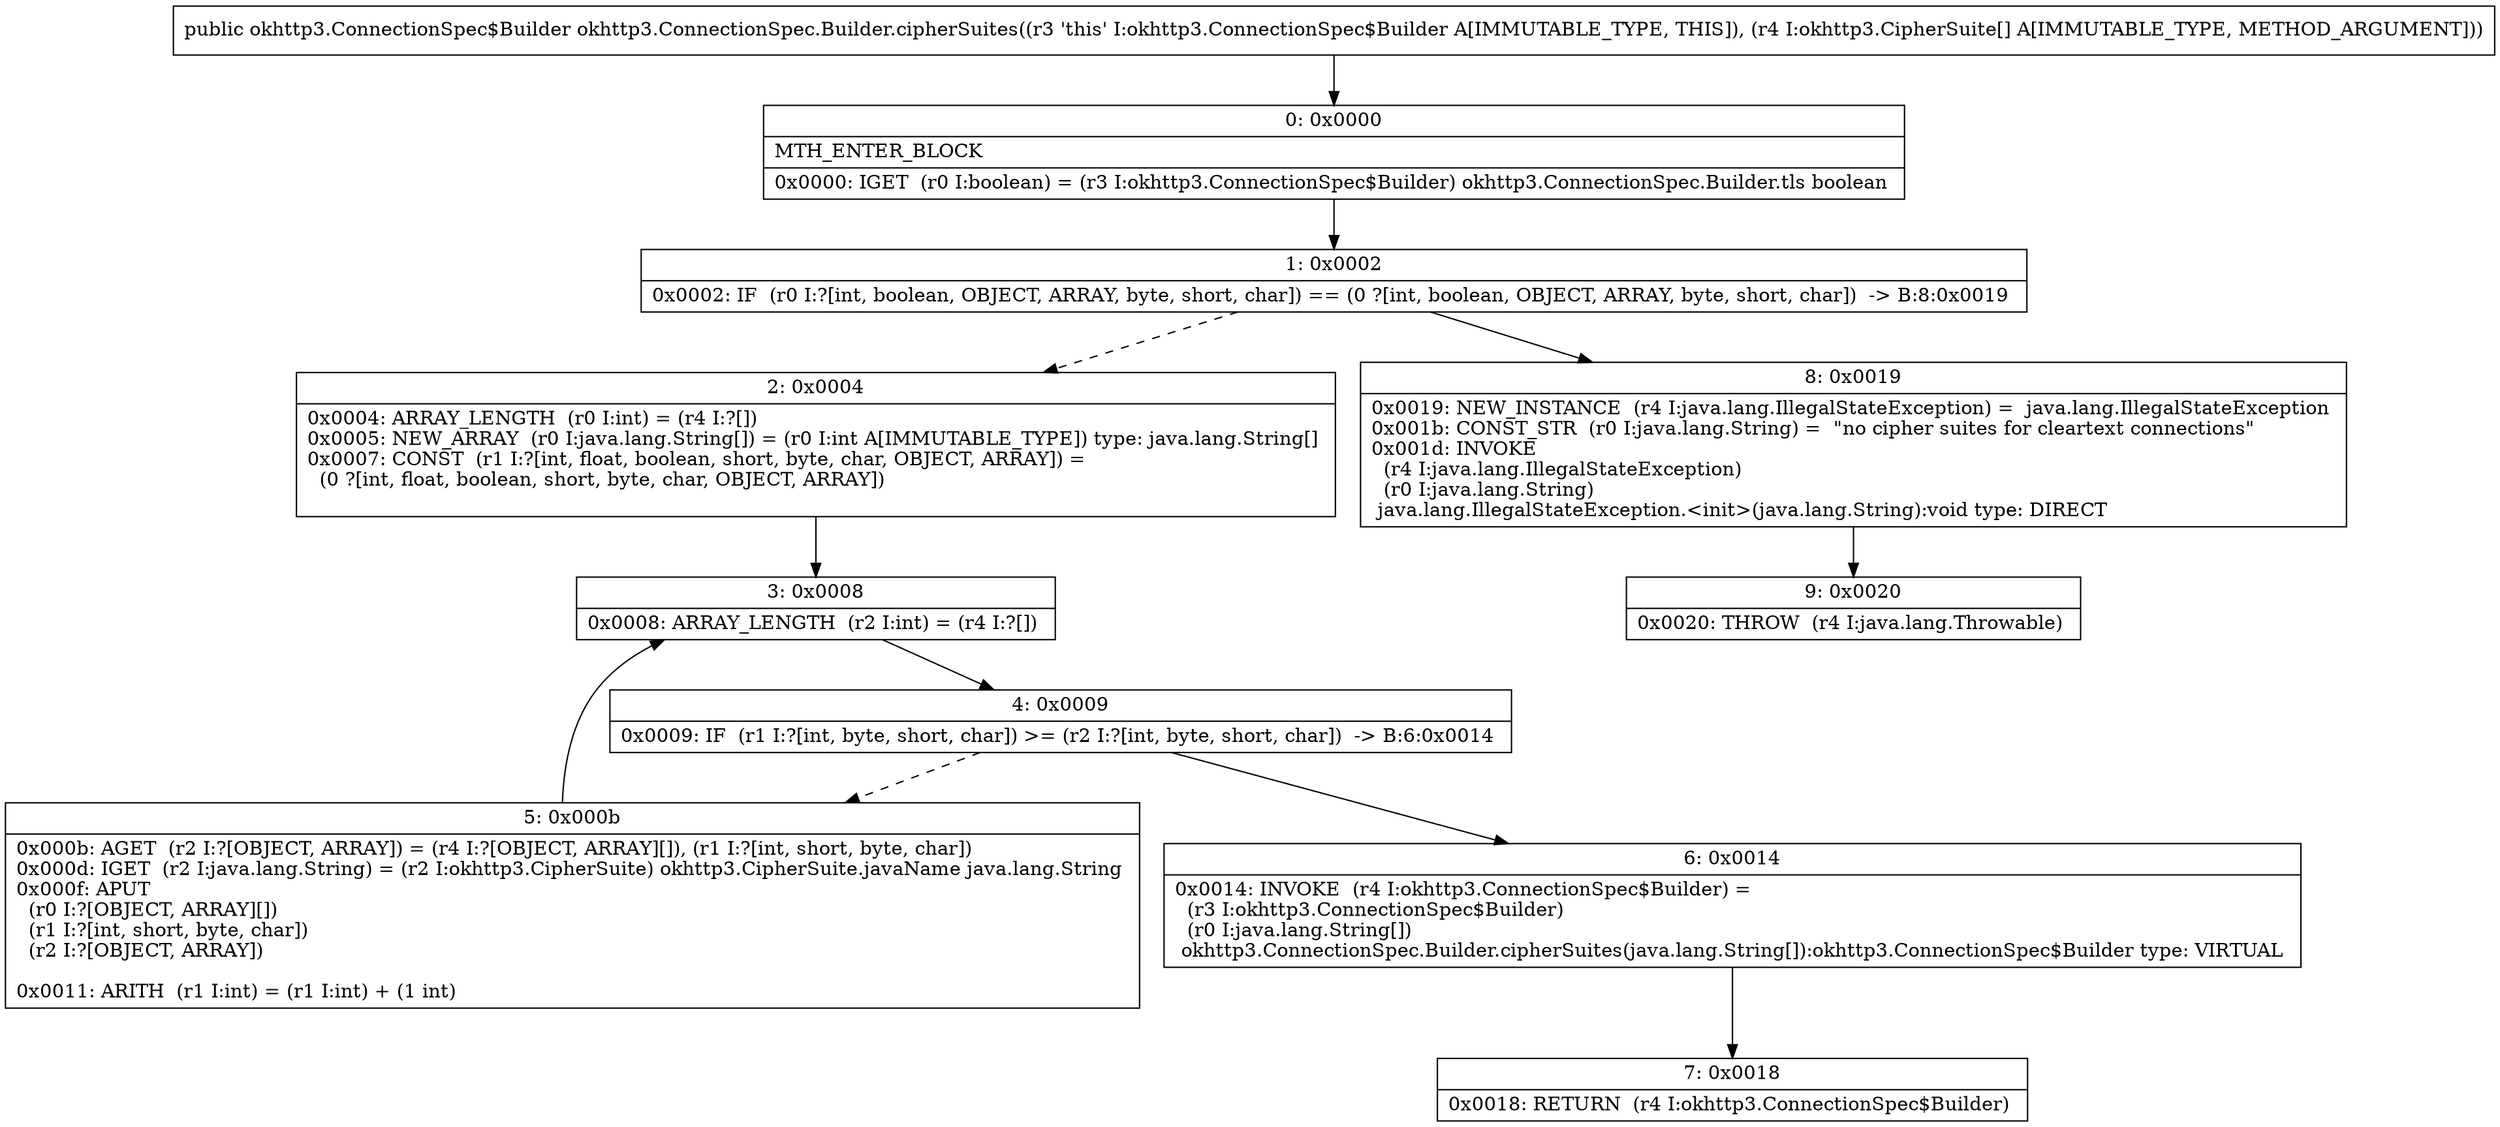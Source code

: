 digraph "CFG forokhttp3.ConnectionSpec.Builder.cipherSuites([Lokhttp3\/CipherSuite;)Lokhttp3\/ConnectionSpec$Builder;" {
Node_0 [shape=record,label="{0\:\ 0x0000|MTH_ENTER_BLOCK\l|0x0000: IGET  (r0 I:boolean) = (r3 I:okhttp3.ConnectionSpec$Builder) okhttp3.ConnectionSpec.Builder.tls boolean \l}"];
Node_1 [shape=record,label="{1\:\ 0x0002|0x0002: IF  (r0 I:?[int, boolean, OBJECT, ARRAY, byte, short, char]) == (0 ?[int, boolean, OBJECT, ARRAY, byte, short, char])  \-\> B:8:0x0019 \l}"];
Node_2 [shape=record,label="{2\:\ 0x0004|0x0004: ARRAY_LENGTH  (r0 I:int) = (r4 I:?[]) \l0x0005: NEW_ARRAY  (r0 I:java.lang.String[]) = (r0 I:int A[IMMUTABLE_TYPE]) type: java.lang.String[] \l0x0007: CONST  (r1 I:?[int, float, boolean, short, byte, char, OBJECT, ARRAY]) = \l  (0 ?[int, float, boolean, short, byte, char, OBJECT, ARRAY])\l \l}"];
Node_3 [shape=record,label="{3\:\ 0x0008|0x0008: ARRAY_LENGTH  (r2 I:int) = (r4 I:?[]) \l}"];
Node_4 [shape=record,label="{4\:\ 0x0009|0x0009: IF  (r1 I:?[int, byte, short, char]) \>= (r2 I:?[int, byte, short, char])  \-\> B:6:0x0014 \l}"];
Node_5 [shape=record,label="{5\:\ 0x000b|0x000b: AGET  (r2 I:?[OBJECT, ARRAY]) = (r4 I:?[OBJECT, ARRAY][]), (r1 I:?[int, short, byte, char]) \l0x000d: IGET  (r2 I:java.lang.String) = (r2 I:okhttp3.CipherSuite) okhttp3.CipherSuite.javaName java.lang.String \l0x000f: APUT  \l  (r0 I:?[OBJECT, ARRAY][])\l  (r1 I:?[int, short, byte, char])\l  (r2 I:?[OBJECT, ARRAY])\l \l0x0011: ARITH  (r1 I:int) = (r1 I:int) + (1 int) \l}"];
Node_6 [shape=record,label="{6\:\ 0x0014|0x0014: INVOKE  (r4 I:okhttp3.ConnectionSpec$Builder) = \l  (r3 I:okhttp3.ConnectionSpec$Builder)\l  (r0 I:java.lang.String[])\l okhttp3.ConnectionSpec.Builder.cipherSuites(java.lang.String[]):okhttp3.ConnectionSpec$Builder type: VIRTUAL \l}"];
Node_7 [shape=record,label="{7\:\ 0x0018|0x0018: RETURN  (r4 I:okhttp3.ConnectionSpec$Builder) \l}"];
Node_8 [shape=record,label="{8\:\ 0x0019|0x0019: NEW_INSTANCE  (r4 I:java.lang.IllegalStateException) =  java.lang.IllegalStateException \l0x001b: CONST_STR  (r0 I:java.lang.String) =  \"no cipher suites for cleartext connections\" \l0x001d: INVOKE  \l  (r4 I:java.lang.IllegalStateException)\l  (r0 I:java.lang.String)\l java.lang.IllegalStateException.\<init\>(java.lang.String):void type: DIRECT \l}"];
Node_9 [shape=record,label="{9\:\ 0x0020|0x0020: THROW  (r4 I:java.lang.Throwable) \l}"];
MethodNode[shape=record,label="{public okhttp3.ConnectionSpec$Builder okhttp3.ConnectionSpec.Builder.cipherSuites((r3 'this' I:okhttp3.ConnectionSpec$Builder A[IMMUTABLE_TYPE, THIS]), (r4 I:okhttp3.CipherSuite[] A[IMMUTABLE_TYPE, METHOD_ARGUMENT])) }"];
MethodNode -> Node_0;
Node_0 -> Node_1;
Node_1 -> Node_2[style=dashed];
Node_1 -> Node_8;
Node_2 -> Node_3;
Node_3 -> Node_4;
Node_4 -> Node_5[style=dashed];
Node_4 -> Node_6;
Node_5 -> Node_3;
Node_6 -> Node_7;
Node_8 -> Node_9;
}

